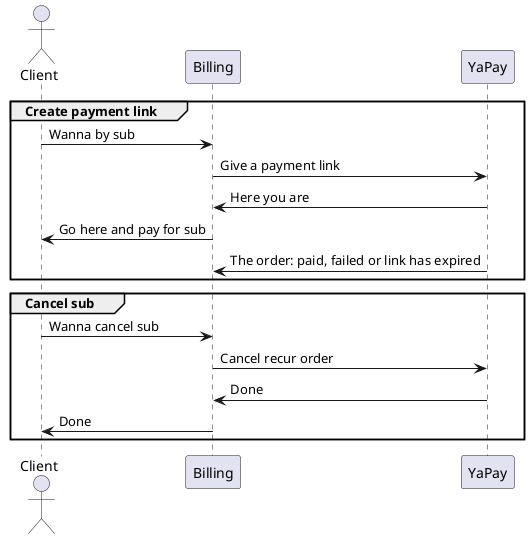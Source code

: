 @startuml

actor       Client
participant Billing
participant YaPay

group Create payment link

  Client -> Billing : Wanna by sub
  Billing -> YaPay : Give a payment link
  YaPay -> Billing : Here you are
  Billing -> Client : Go here and pay for sub
  YaPay -> Billing : The order: paid, failed or link has expired

end


group Cancel sub

  Client -> Billing : Wanna cancel sub
  Billing -> YaPay : Cancel recur order
  YaPay -> Billing : Done
  Billing -> Client : Done

end

@enduml